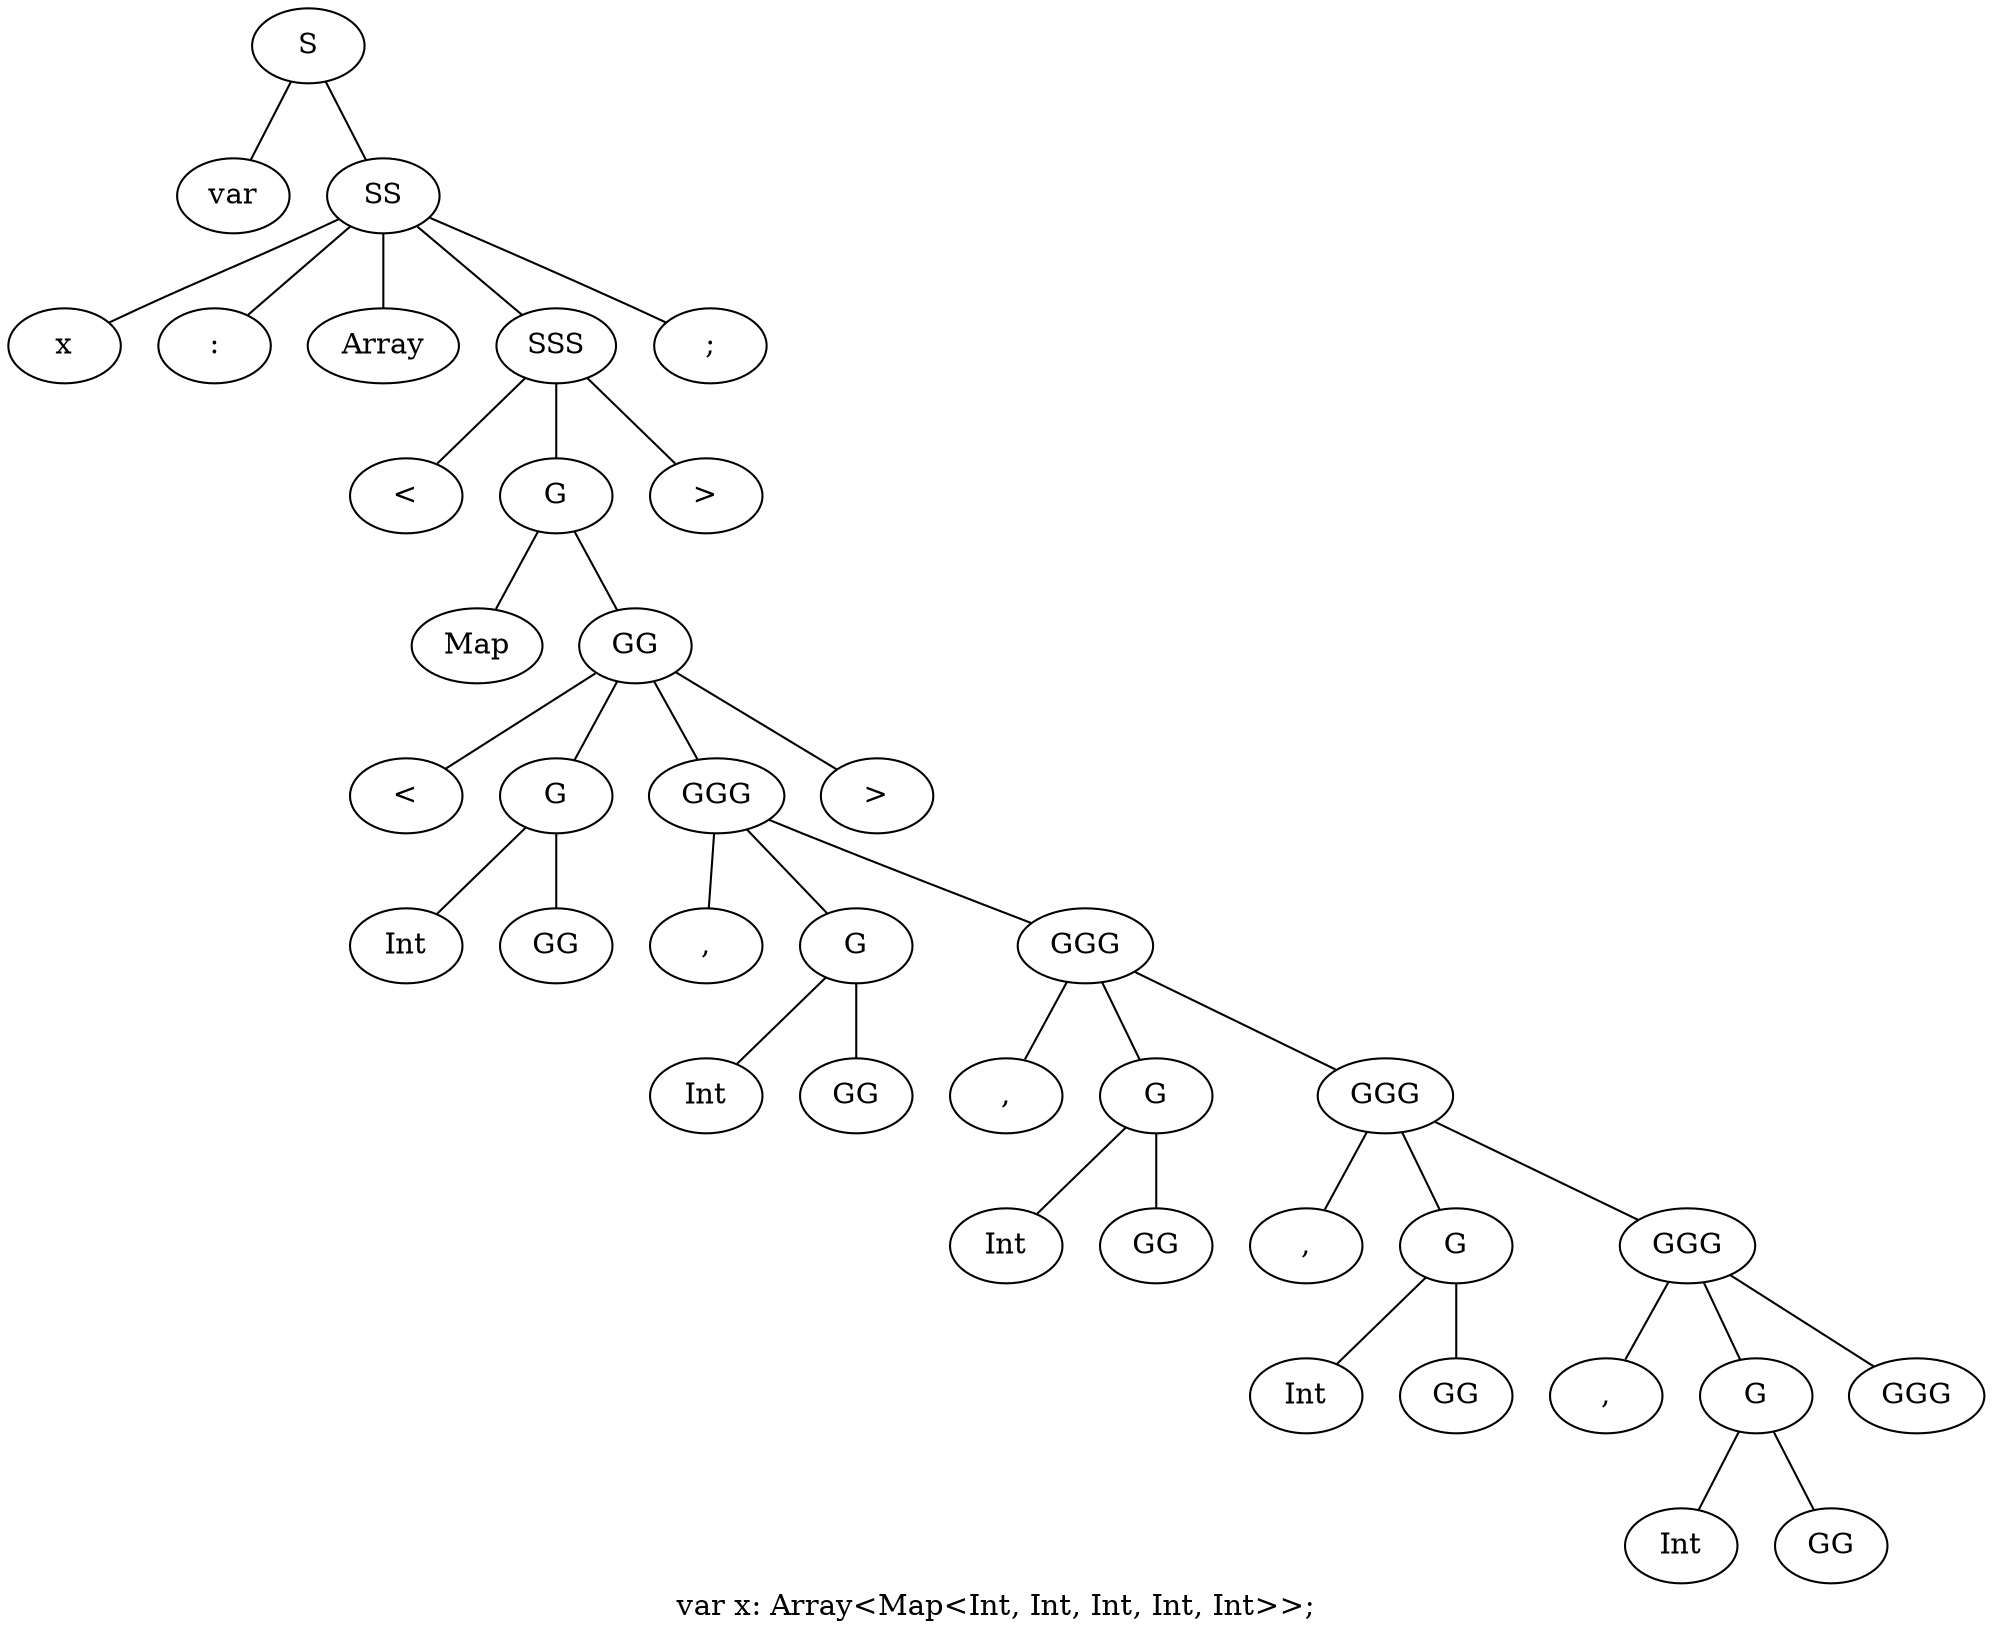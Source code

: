 graph ""
	{
	label="var x: Array<Map<Int, Int, Int, Int, Int>>;"

	n000 ;
	n000 [label="S"] ;
	n000 -- n001 ;
	n000 -- n002 ;
	n001 [label="var"] ;
	n002 [label="SS"] ;
	n002 -- n003 ;
	n002 -- n004 ;
	n002 -- n005 ;
	n002 -- n006 ;
	n002 -- n007 ;
	n003 [label="x"] ;
	n004 [label=":"] ;
	n005 [label="Array"] ;
	n006 [label="SSS"] ;
	n006 -- n008 ;
	n006 -- n009 ;
	n006 -- n010 ;
	n007 [label=";"] ;
	n008 [label="<"] ;
	n009 [label="G"] ;
	n009 -- n011 ;
	n009 -- n012 ;
	n010 [label=">"] ;
	n011 [label="Map"] ;
	n012 [label="GG"] ;
	n012 -- n013 ;
	n012 -- n014 ;
	n012 -- n015 ;
	n012 -- n016 ;
	n013 [label="<"] ;
	n014 [label="G"] ;
	n014 -- n017 ;
	n014 -- n018 ;
	n015 [label="GGG"] ;
	n015 -- n019 ;
	n015 -- n020 ;
	n015 -- n021 ;
	n016 [label=">"] ;
	n017 [label="Int"] ;
	n018 [label="GG"] ;
	n019 [label=","] ;
	n020 [label="G"] ;
	n020 -- n022 ;
	n020 -- n023 ;
	n021 [label="GGG"] ;
	n021 -- n024 ;
	n021 -- n025 ;
	n021 -- n026 ;
	n022 [label="Int"] ;
	n023 [label="GG"] ;
	n024 [label=","] ;
	n025 [label="G"] ;
	n025 -- n027 ;
	n025 -- n028 ;
	n026 [label="GGG"] ;
	n026 -- n029 ;
	n026 -- n030 ;
	n026 -- n031 ;
	n027 [label="Int"] ;
	n028 [label="GG"] ;
	n029 [label=","] ;
	n030 [label="G"] ;
	n030 -- n032 ;
	n030 -- n033 ;
	n031 [label="GGG"] ;
	n031 -- n034 ;
	n031 -- n035 ;
	n031 -- n036 ;
	n032 [label="Int"] ;
	n033 [label="GG"] ;
	n034 [label=","] ;
	n035 [label="G"] ;
	n035 -- n037 ;
	n035 -- n038 ;
	n036 [label="GGG"] ;
	n037 [label="Int"] ;
	n038 [label="GG"] ;
	}
